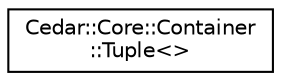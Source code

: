 digraph "Graphical Class Hierarchy"
{
 // LATEX_PDF_SIZE
  edge [fontname="Helvetica",fontsize="10",labelfontname="Helvetica",labelfontsize="10"];
  node [fontname="Helvetica",fontsize="10",shape=record];
  rankdir="LR";
  Node0 [label="Cedar::Core::Container\l::Tuple\<\>",height=0.2,width=0.4,color="black", fillcolor="white", style="filled",URL="$classCedar_1_1Core_1_1Container_1_1Tuple_3_4.html",tooltip=" "];
}

